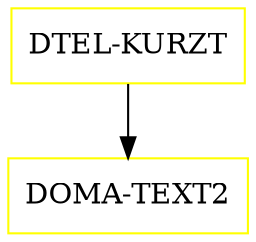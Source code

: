 digraph G {
  "DTEL-KURZT" [shape=box,color=yellow];
  "DOMA-TEXT2" [shape=box,color=yellow,URL="./DOMA_TEXT2.html"];
  "DTEL-KURZT" -> "DOMA-TEXT2";
}
